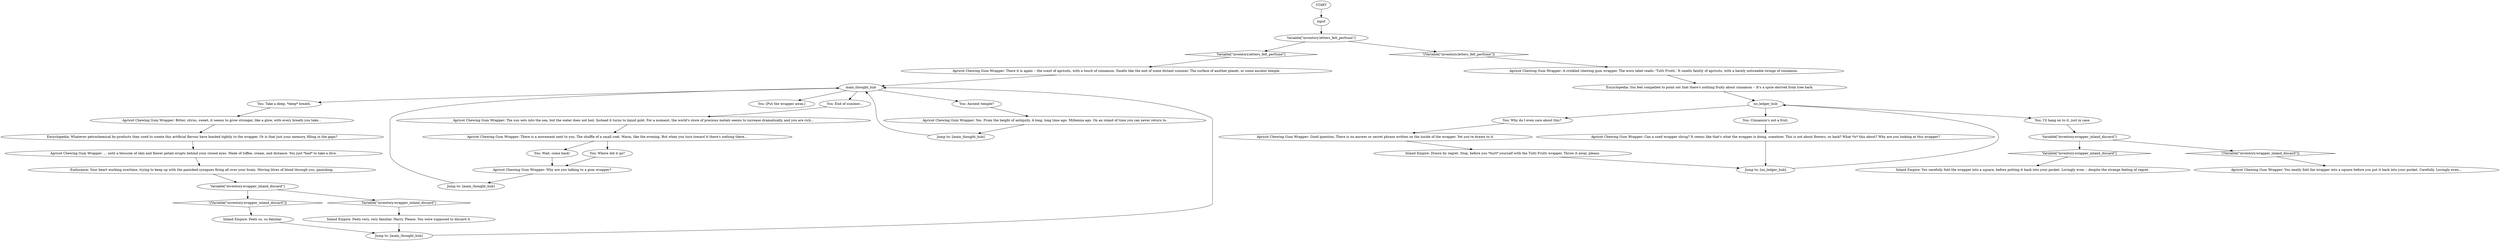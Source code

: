 # INVENTORY / GUM WRAPPER
# the chewing gum wrapper you can interact with whether you've messed with the ledger or not
# ==================================================
digraph G {
	  0 [label="START"];
	  1 [label="input"];
	  2 [label="Apricot Chewing Gum Wrapper: There it is again -- the scent of apricots, with a touch of cinnamon. Smells like the end of some distant summer. The surface of another planet, or some ancient temple."];
	  3 [label="You: Take a deep, *deep* breath."];
	  4 [label="Jump to: [main_thought_hub]"];
	  5 [label="Apricot Chewing Gum Wrapper: The sun sets into the sea, but the water does not boil. Instead it turns to liquid gold. For a moment, the world's store of precious metals seems to increase dramatically, and you are rich..."];
	  6 [label="You: Ancient temple?"];
	  7 [label="Encyclopedia: You feel compelled to point out that there's nothing fruity about cinnamon -- It's a spice derived from tree bark."];
	  8 [label="Encyclopedia: Whatever petrochemical by-products they used to create this artificial flavour have bonded tightly to the wrapper. Or is that just your memory, filling in the gaps?"];
	  9 [label="You: Wait, come back!"];
	  10 [label="main_thought_hub"];
	  11 [label="Apricot Chewing Gum Wrapper: There is a movement next to you. The shuffle of a small coat. Warm, like the evening. But when you turn toward it there's nothing there..."];
	  12 [label="Inland Empire: You carefully fold the wrapper into a square, before putting it back into your pocket. Lovingly even -- despite the strange feeling of regret."];
	  13 [label="Apricot Chewing Gum Wrapper: ... until a blossom of skin and flower petals erupts behind your closed eyes. Made of toffee, cream, and distance. You just *had* to take a dive."];
	  14 [label="Apricot Chewing Gum Wrapper: Yes. From the height of antiquity. A long, long time ago. Millennia ago. On an island of time you can never return to."];
	  15 [label="Apricot Chewing Gum Wrapper: Bitter, citrus, sweet, it seems to grow stronger, like a glow, with every breath you take..."];
	  16 [label="Inland Empire: Feels very, very familiar. Harry. Please. You were supposed to discard it."];
	  17 [label="Variable[\"inventory.wrapper_inland_discard\"]"];
	  18 [label="Variable[\"inventory.wrapper_inland_discard\"]", shape=diamond];
	  19 [label="!(Variable[\"inventory.wrapper_inland_discard\"])", shape=diamond];
	  20 [label="Inland Empire: Feels so, so familiar."];
	  21 [label="Jump to: [main_thought_hub]"];
	  22 [label="Apricot Chewing Gum Wrapper: Why are you talking to a gum wrapper?"];
	  23 [label="You: I'll hang on to it, just in case."];
	  24 [label="You: [Put the wrapper away.]"];
	  25 [label="no_ledger_hub"];
	  26 [label="You: End of summer..."];
	  27 [label="Apricot Chewing Gum Wrapper: You neatly fold the wrapper into a square before you put it back into your pocket. Carefully. Lovingly even..."];
	  28 [label="Apricot Chewing Gum Wrapper: Good question, There is no answer or secret phrase written on the inside of the wrapper. Yet you're drawn to it."];
	  29 [label="Variable[\"inventory.wrapper_inland_discard\"]"];
	  30 [label="Variable[\"inventory.wrapper_inland_discard\"]", shape=diamond];
	  31 [label="!(Variable[\"inventory.wrapper_inland_discard\"])", shape=diamond];
	  32 [label="You: Where did it go?"];
	  33 [label="Apricot Chewing Gum Wrapper: A crinkled chewing gum wrapper. The worn label reads: 'Tutti Frutti.' It smells faintly of apricots, with a barely noticeable twinge of cinnamon."];
	  34 [label="Inland Empire: Drawn by regret. Stop, before you *hurt* yourself with the Tutti Frutti wrapper. Throw it away, please."];
	  35 [label="Jump to: [main_thought_hub]"];
	  36 [label="Apricot Chewing Gum Wrapper: Can a used wrapper shrug? It seems like that's what the wrapper is doing, somehow. This is not about flowers, or bark? What *is* this about? Why are you looking at this wrapper?"];
	  37 [label="You: Why do I even care about this?"];
	  38 [label="Jump to: [no_ledger_hub]"];
	  40 [label="Endurance: Your heart working overtime, trying to keep up with the panicked synapses firing all over your brain. Moving litres of blood through you, panicking."];
	  41 [label="Variable[\"inventory.letters_felt_perfume\"]"];
	  42 [label="Variable[\"inventory.letters_felt_perfume\"]", shape=diamond];
	  43 [label="!(Variable[\"inventory.letters_felt_perfume\"])", shape=diamond];
	  44 [label="You: Cinnamon's not a fruit."];
	  0 -> 1
	  1 -> 41
	  2 -> 10
	  3 -> 15
	  4 -> 10
	  5 -> 11
	  6 -> 14
	  7 -> 25
	  8 -> 13
	  9 -> 22
	  10 -> 24
	  10 -> 26
	  10 -> 3
	  10 -> 6
	  11 -> 32
	  11 -> 9
	  13 -> 40
	  14 -> 4
	  15 -> 8
	  16 -> 35
	  17 -> 18
	  17 -> 19
	  18 -> 12
	  19 -> 27
	  20 -> 35
	  21 -> 10
	  22 -> 21
	  23 -> 17
	  25 -> 44
	  25 -> 37
	  25 -> 23
	  26 -> 5
	  28 -> 34
	  29 -> 30
	  29 -> 31
	  30 -> 16
	  31 -> 20
	  32 -> 22
	  33 -> 7
	  34 -> 38
	  35 -> 10
	  36 -> 38
	  37 -> 28
	  38 -> 25
	  40 -> 29
	  41 -> 42
	  41 -> 43
	  42 -> 2
	  43 -> 33
	  44 -> 36
}

